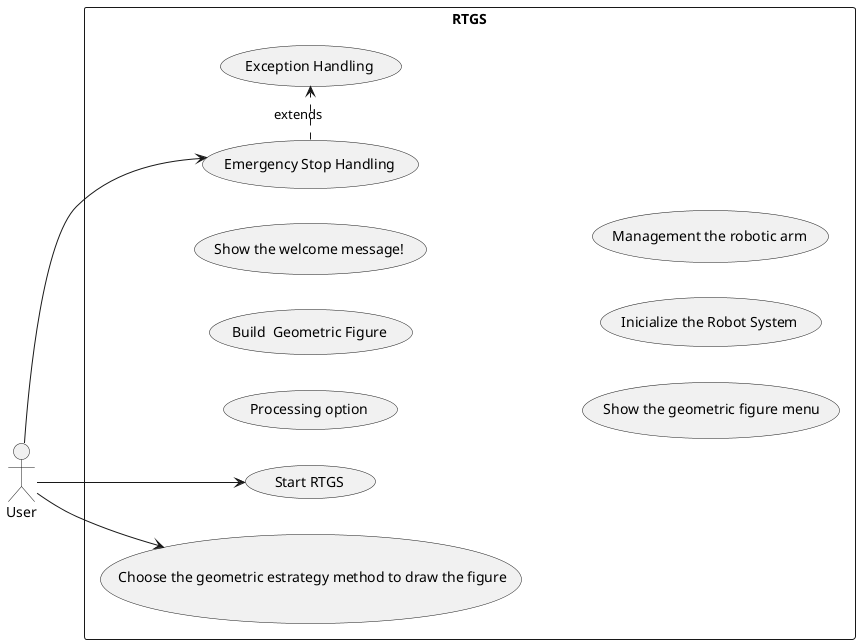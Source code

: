 @startuml
left to right direction
actor "User" as user
rectangle RTGS {
usecase " Start RTGS" as UC1
usecase " Choose the geometric estrategy method to draw the figure" as UC2
usecase " Emergency Stop Handling" as UC3
usecase " Exception Handling" as UC4
usecase " Processing option" as UC5
usecase " Build  Geometric Figure" as UC6
usecase " Show the welcome message!" as UC7
usecase " Show the geometric figure menu" as UC8
usecase " Inicialize the Robot System" as UC10
usecase " Management the robotic arm" as UC11
}
user --> UC1
user --> UC2
user --> UC3
(UC3) .> (UC4): extends 
@enduml